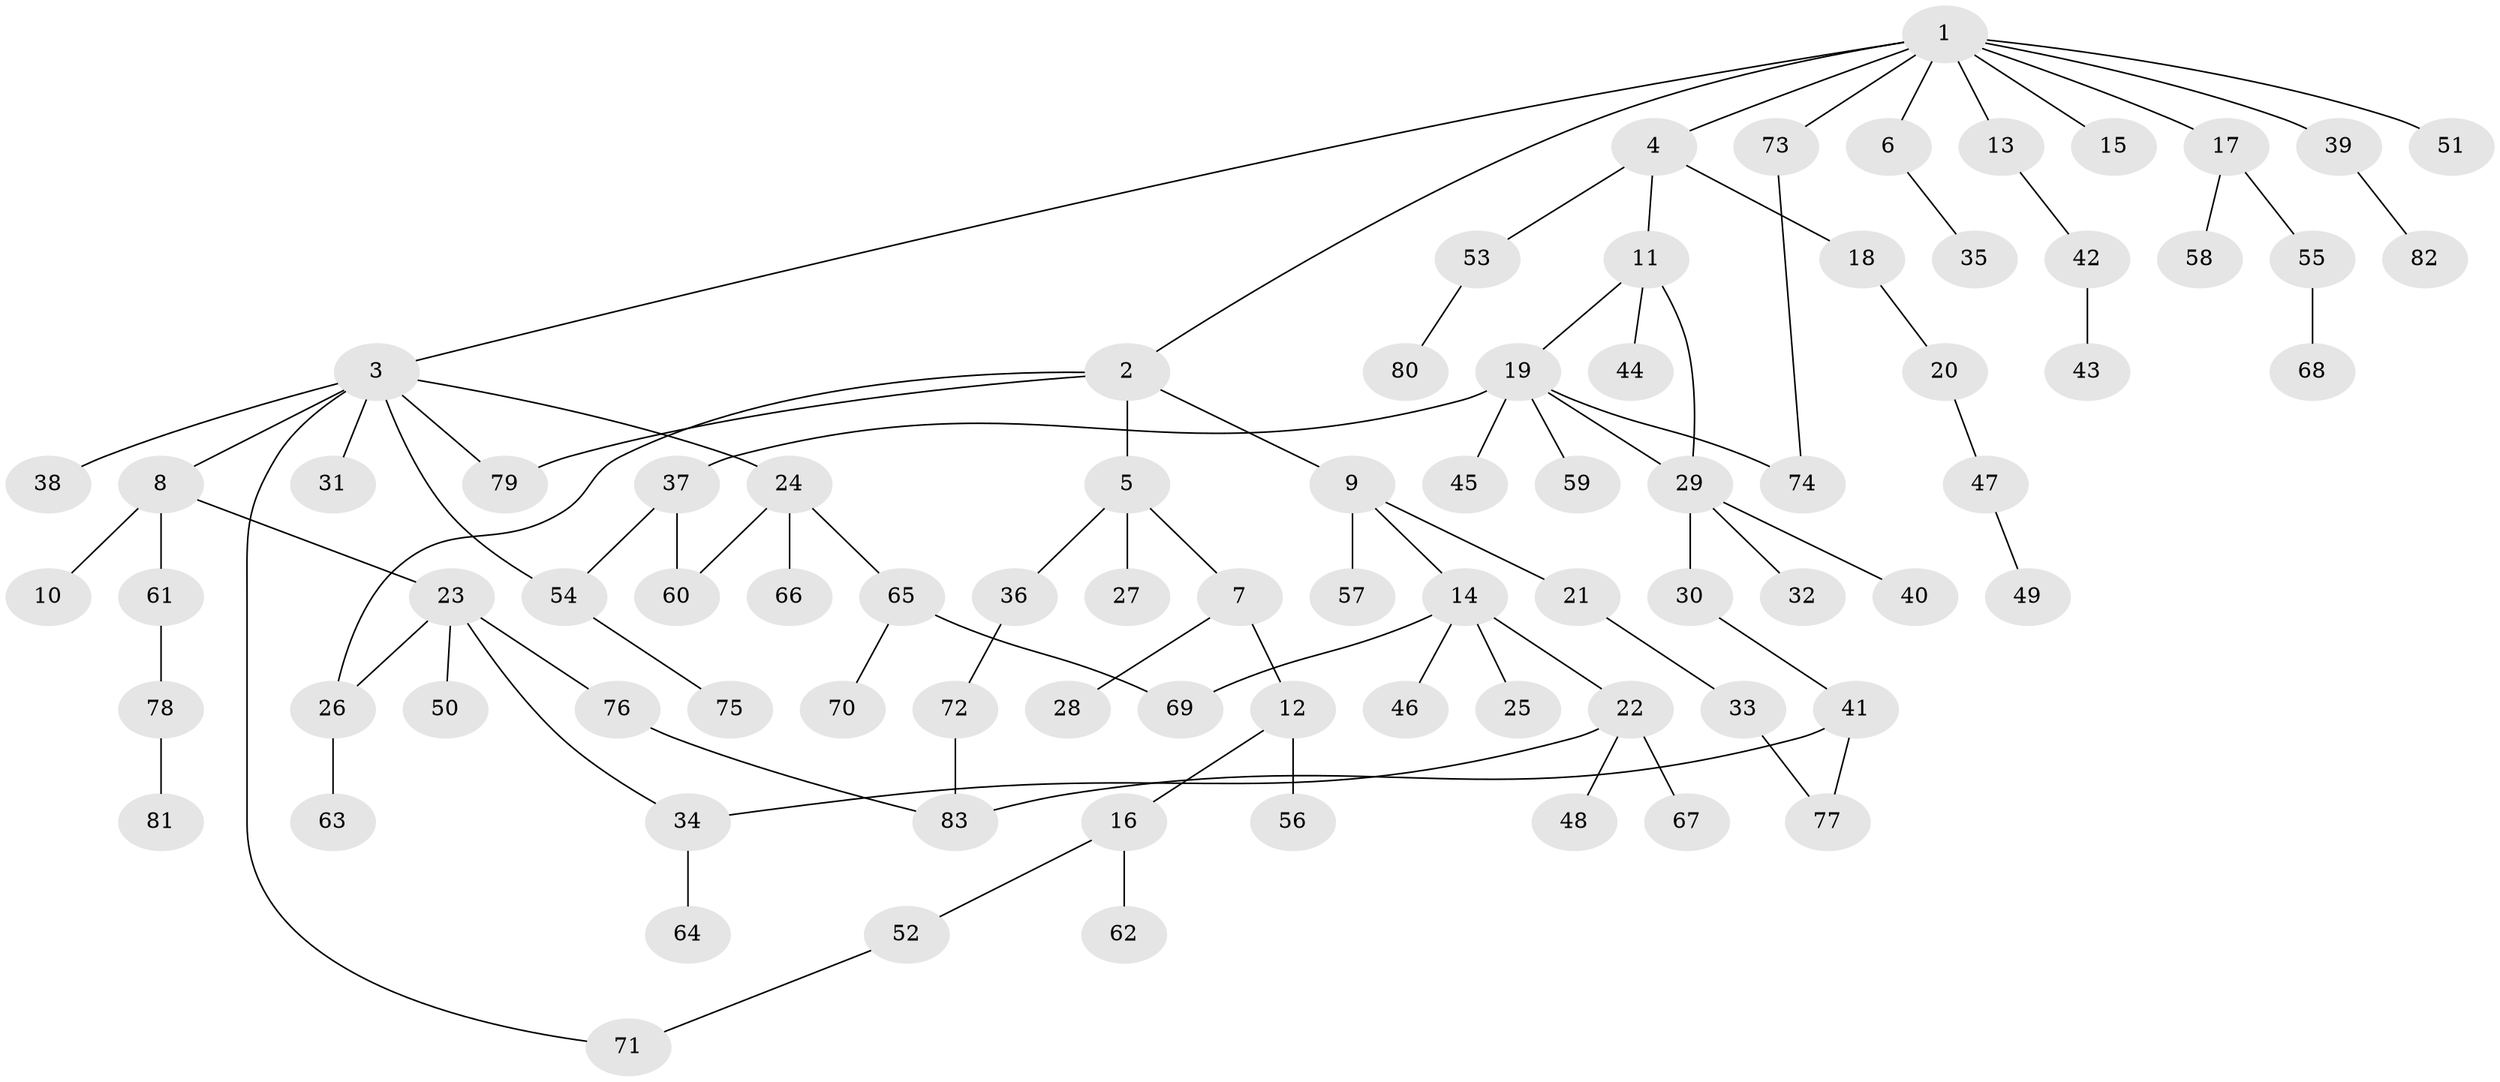 // coarse degree distribution, {2: 0.29310344827586204, 5: 0.10344827586206896, 1: 0.4827586206896552, 6: 0.034482758620689655, 3: 0.05172413793103448, 9: 0.017241379310344827, 12: 0.017241379310344827}
// Generated by graph-tools (version 1.1) at 2025/45/03/04/25 21:45:05]
// undirected, 83 vertices, 94 edges
graph export_dot {
graph [start="1"]
  node [color=gray90,style=filled];
  1;
  2;
  3;
  4;
  5;
  6;
  7;
  8;
  9;
  10;
  11;
  12;
  13;
  14;
  15;
  16;
  17;
  18;
  19;
  20;
  21;
  22;
  23;
  24;
  25;
  26;
  27;
  28;
  29;
  30;
  31;
  32;
  33;
  34;
  35;
  36;
  37;
  38;
  39;
  40;
  41;
  42;
  43;
  44;
  45;
  46;
  47;
  48;
  49;
  50;
  51;
  52;
  53;
  54;
  55;
  56;
  57;
  58;
  59;
  60;
  61;
  62;
  63;
  64;
  65;
  66;
  67;
  68;
  69;
  70;
  71;
  72;
  73;
  74;
  75;
  76;
  77;
  78;
  79;
  80;
  81;
  82;
  83;
  1 -- 2;
  1 -- 3;
  1 -- 4;
  1 -- 6;
  1 -- 13;
  1 -- 15;
  1 -- 17;
  1 -- 39;
  1 -- 51;
  1 -- 73;
  2 -- 5;
  2 -- 9;
  2 -- 26;
  2 -- 79;
  3 -- 8;
  3 -- 24;
  3 -- 31;
  3 -- 38;
  3 -- 54;
  3 -- 71;
  3 -- 79;
  4 -- 11;
  4 -- 18;
  4 -- 53;
  5 -- 7;
  5 -- 27;
  5 -- 36;
  6 -- 35;
  7 -- 12;
  7 -- 28;
  8 -- 10;
  8 -- 23;
  8 -- 61;
  9 -- 14;
  9 -- 21;
  9 -- 57;
  11 -- 19;
  11 -- 44;
  11 -- 29;
  12 -- 16;
  12 -- 56;
  13 -- 42;
  14 -- 22;
  14 -- 25;
  14 -- 46;
  14 -- 69;
  16 -- 52;
  16 -- 62;
  17 -- 55;
  17 -- 58;
  18 -- 20;
  19 -- 29;
  19 -- 37;
  19 -- 45;
  19 -- 59;
  19 -- 74;
  20 -- 47;
  21 -- 33;
  22 -- 34;
  22 -- 48;
  22 -- 67;
  23 -- 50;
  23 -- 76;
  23 -- 26;
  23 -- 34;
  24 -- 65;
  24 -- 66;
  24 -- 60;
  26 -- 63;
  29 -- 30;
  29 -- 32;
  29 -- 40;
  30 -- 41;
  33 -- 77;
  34 -- 64;
  36 -- 72;
  37 -- 60;
  37 -- 54;
  39 -- 82;
  41 -- 83;
  41 -- 77;
  42 -- 43;
  47 -- 49;
  52 -- 71;
  53 -- 80;
  54 -- 75;
  55 -- 68;
  61 -- 78;
  65 -- 70;
  65 -- 69;
  72 -- 83;
  73 -- 74;
  76 -- 83;
  78 -- 81;
}

